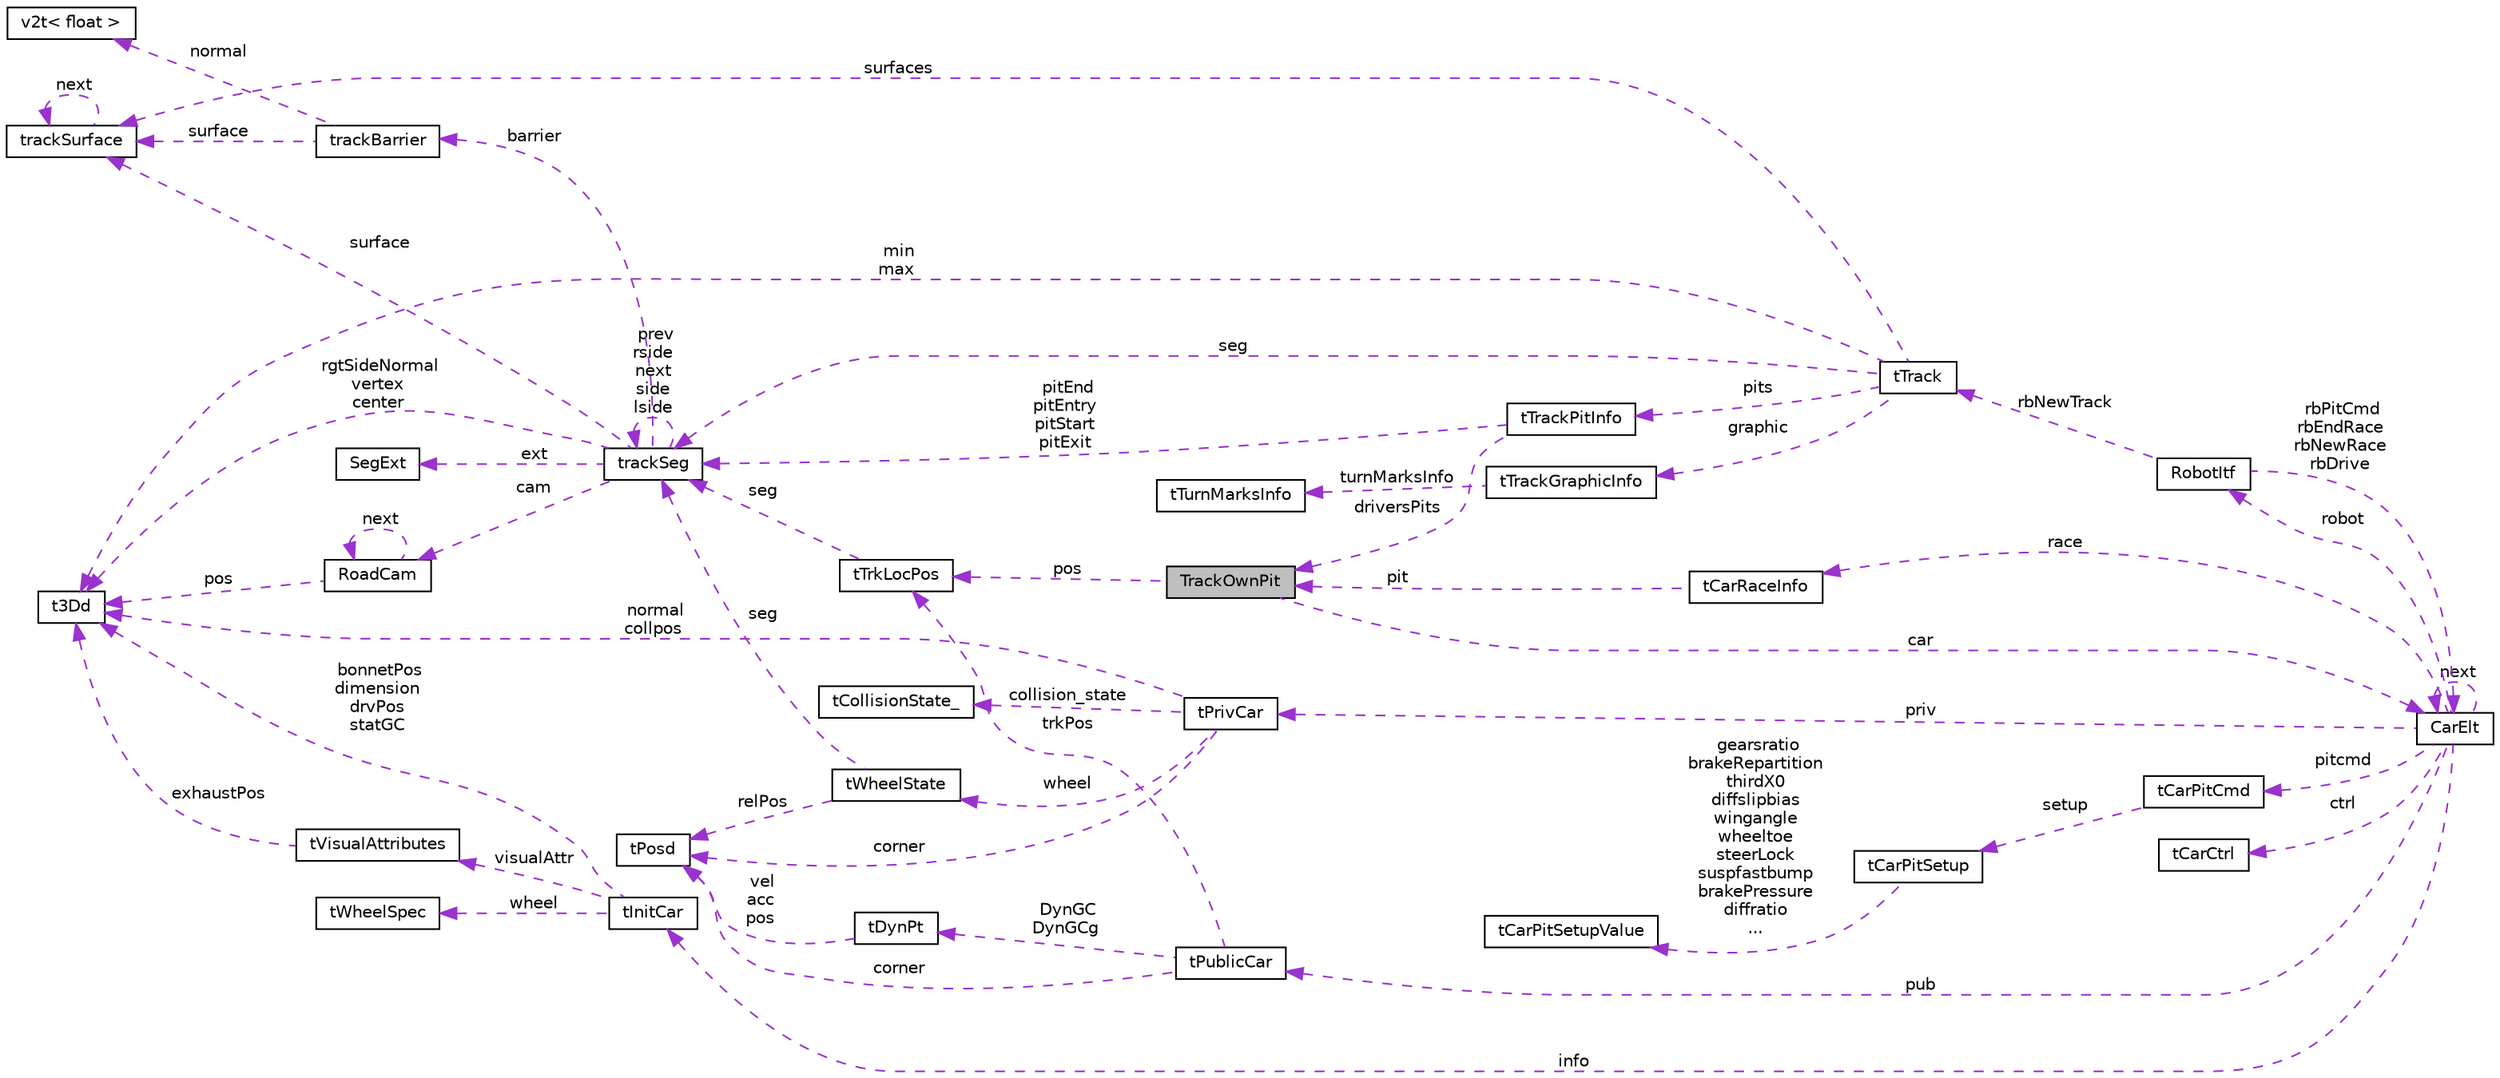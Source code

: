 digraph "TrackOwnPit"
{
  edge [fontname="Helvetica",fontsize="10",labelfontname="Helvetica",labelfontsize="10"];
  node [fontname="Helvetica",fontsize="10",shape=record];
  rankdir="LR";
  Node1 [label="TrackOwnPit",height=0.2,width=0.4,color="black", fillcolor="grey75", style="filled", fontcolor="black"];
  Node2 -> Node1 [dir="back",color="darkorchid3",fontsize="10",style="dashed",label=" pos" ,fontname="Helvetica"];
  Node2 [label="tTrkLocPos",height=0.2,width=0.4,color="black", fillcolor="white", style="filled",URL="$structt_trk_loc_pos.html",tooltip="Location on the track in local coordinates. "];
  Node3 -> Node2 [dir="back",color="darkorchid3",fontsize="10",style="dashed",label=" seg" ,fontname="Helvetica"];
  Node3 [label="trackSeg",height=0.2,width=0.4,color="black", fillcolor="white", style="filled",URL="$structtrack_seg.html",tooltip="Track segment (tTrackSeg) The segments can be straights (type TR_STR): (the track goes from the right..."];
  Node4 -> Node3 [dir="back",color="darkorchid3",fontsize="10",style="dashed",label=" rgtSideNormal\nvertex\ncenter" ,fontname="Helvetica"];
  Node4 [label="t3Dd",height=0.2,width=0.4,color="black", fillcolor="white", style="filled",URL="$structt3_dd.html",tooltip="3D point. "];
  Node5 -> Node3 [dir="back",color="darkorchid3",fontsize="10",style="dashed",label=" barrier" ,fontname="Helvetica"];
  Node5 [label="trackBarrier",height=0.2,width=0.4,color="black", fillcolor="white", style="filled",URL="$structtrack_barrier.html",tooltip="Barrier. "];
  Node6 -> Node5 [dir="back",color="darkorchid3",fontsize="10",style="dashed",label=" surface" ,fontname="Helvetica"];
  Node6 [label="trackSurface",height=0.2,width=0.4,color="black", fillcolor="white", style="filled",URL="$structtrack_surface.html",tooltip="Surface. "];
  Node6 -> Node6 [dir="back",color="darkorchid3",fontsize="10",style="dashed",label=" next" ,fontname="Helvetica"];
  Node7 -> Node5 [dir="back",color="darkorchid3",fontsize="10",style="dashed",label=" normal" ,fontname="Helvetica"];
  Node7 [label="v2t\< float \>",height=0.2,width=0.4,color="black", fillcolor="white", style="filled",URL="$classv2t.html"];
  Node6 -> Node3 [dir="back",color="darkorchid3",fontsize="10",style="dashed",label=" surface" ,fontname="Helvetica"];
  Node8 -> Node3 [dir="back",color="darkorchid3",fontsize="10",style="dashed",label=" cam" ,fontname="Helvetica"];
  Node8 [label="RoadCam",height=0.2,width=0.4,color="black", fillcolor="white", style="filled",URL="$struct_road_cam.html",tooltip="road camera "];
  Node4 -> Node8 [dir="back",color="darkorchid3",fontsize="10",style="dashed",label=" pos" ,fontname="Helvetica"];
  Node8 -> Node8 [dir="back",color="darkorchid3",fontsize="10",style="dashed",label=" next" ,fontname="Helvetica"];
  Node9 -> Node3 [dir="back",color="darkorchid3",fontsize="10",style="dashed",label=" ext" ,fontname="Helvetica"];
  Node9 [label="SegExt",height=0.2,width=0.4,color="black", fillcolor="white", style="filled",URL="$struct_seg_ext.html",tooltip="Extended track segment. "];
  Node3 -> Node3 [dir="back",color="darkorchid3",fontsize="10",style="dashed",label=" prev\nrside\nnext\nside\nlside" ,fontname="Helvetica"];
  Node10 -> Node1 [dir="back",color="darkorchid3",fontsize="10",style="dashed",label=" car" ,fontname="Helvetica"];
  Node10 [label="CarElt",height=0.2,width=0.4,color="black", fillcolor="white", style="filled",URL="$struct_car_elt.html",tooltip="Car structure (tCarElt). "];
  Node11 -> Node10 [dir="back",color="darkorchid3",fontsize="10",style="dashed",label=" robot" ,fontname="Helvetica"];
  Node11 [label="RobotItf",height=0.2,width=0.4,color="black", fillcolor="white", style="filled",URL="$struct_robot_itf.html",tooltip="Interface Structure for Robots. "];
  Node10 -> Node11 [dir="back",color="darkorchid3",fontsize="10",style="dashed",label=" rbPitCmd\nrbEndRace\nrbNewRace\nrbDrive" ,fontname="Helvetica"];
  Node12 -> Node11 [dir="back",color="darkorchid3",fontsize="10",style="dashed",label=" rbNewTrack" ,fontname="Helvetica"];
  Node12 [label="tTrack",height=0.2,width=0.4,color="black", fillcolor="white", style="filled",URL="$structt_track.html",tooltip="Track structure. "];
  Node4 -> Node12 [dir="back",color="darkorchid3",fontsize="10",style="dashed",label=" min\nmax" ,fontname="Helvetica"];
  Node6 -> Node12 [dir="back",color="darkorchid3",fontsize="10",style="dashed",label=" surfaces" ,fontname="Helvetica"];
  Node13 -> Node12 [dir="back",color="darkorchid3",fontsize="10",style="dashed",label=" pits" ,fontname="Helvetica"];
  Node13 [label="tTrackPitInfo",height=0.2,width=0.4,color="black", fillcolor="white", style="filled",URL="$structt_track_pit_info.html",tooltip="Pits Info Structure. "];
  Node1 -> Node13 [dir="back",color="darkorchid3",fontsize="10",style="dashed",label=" driversPits" ,fontname="Helvetica"];
  Node3 -> Node13 [dir="back",color="darkorchid3",fontsize="10",style="dashed",label=" pitEnd\npitEntry\npitStart\npitExit" ,fontname="Helvetica"];
  Node14 -> Node12 [dir="back",color="darkorchid3",fontsize="10",style="dashed",label=" graphic" ,fontname="Helvetica"];
  Node14 [label="tTrackGraphicInfo",height=0.2,width=0.4,color="black", fillcolor="white", style="filled",URL="$structt_track_graphic_info.html"];
  Node15 -> Node14 [dir="back",color="darkorchid3",fontsize="10",style="dashed",label=" turnMarksInfo" ,fontname="Helvetica"];
  Node15 [label="tTurnMarksInfo",height=0.2,width=0.4,color="black", fillcolor="white", style="filled",URL="$structt_turn_marks_info.html"];
  Node3 -> Node12 [dir="back",color="darkorchid3",fontsize="10",style="dashed",label=" seg" ,fontname="Helvetica"];
  Node16 -> Node10 [dir="back",color="darkorchid3",fontsize="10",style="dashed",label=" pitcmd" ,fontname="Helvetica"];
  Node16 [label="tCarPitCmd",height=0.2,width=0.4,color="black", fillcolor="white", style="filled",URL="$structt_car_pit_cmd.html",tooltip="Command issued by the car during pit stop. "];
  Node17 -> Node16 [dir="back",color="darkorchid3",fontsize="10",style="dashed",label=" setup" ,fontname="Helvetica"];
  Node17 [label="tCarPitSetup",height=0.2,width=0.4,color="black", fillcolor="white", style="filled",URL="$structt_car_pit_setup.html"];
  Node18 -> Node17 [dir="back",color="darkorchid3",fontsize="10",style="dashed",label=" gearsratio\nbrakeRepartition\nthirdX0\ndiffslipbias\nwingangle\nwheeltoe\nsteerLock\nsuspfastbump\nbrakePressure\ndiffratio\n..." ,fontname="Helvetica"];
  Node18 [label="tCarPitSetupValue",height=0.2,width=0.4,color="black", fillcolor="white", style="filled",URL="$structt_car_pit_setup_value.html"];
  Node19 -> Node10 [dir="back",color="darkorchid3",fontsize="10",style="dashed",label=" info" ,fontname="Helvetica"];
  Node19 [label="tInitCar",height=0.2,width=0.4,color="black", fillcolor="white", style="filled",URL="$structt_init_car.html",tooltip="Static Public info. "];
  Node4 -> Node19 [dir="back",color="darkorchid3",fontsize="10",style="dashed",label=" bonnetPos\ndimension\ndrvPos\nstatGC" ,fontname="Helvetica"];
  Node20 -> Node19 [dir="back",color="darkorchid3",fontsize="10",style="dashed",label=" visualAttr" ,fontname="Helvetica"];
  Node20 [label="tVisualAttributes",height=0.2,width=0.4,color="black", fillcolor="white", style="filled",URL="$structt_visual_attributes.html",tooltip="Static visual attributes. "];
  Node4 -> Node20 [dir="back",color="darkorchid3",fontsize="10",style="dashed",label=" exhaustPos" ,fontname="Helvetica"];
  Node21 -> Node19 [dir="back",color="darkorchid3",fontsize="10",style="dashed",label=" wheel" ,fontname="Helvetica"];
  Node21 [label="tWheelSpec",height=0.2,width=0.4,color="black", fillcolor="white", style="filled",URL="$structt_wheel_spec.html",tooltip="Wheels Specifications. "];
  Node22 -> Node10 [dir="back",color="darkorchid3",fontsize="10",style="dashed",label=" priv" ,fontname="Helvetica"];
  Node22 [label="tPrivCar",height=0.2,width=0.4,color="black", fillcolor="white", style="filled",URL="$structt_priv_car.html",tooltip="Data known only by the driver. "];
  Node4 -> Node22 [dir="back",color="darkorchid3",fontsize="10",style="dashed",label=" normal\ncollpos" ,fontname="Helvetica"];
  Node23 -> Node22 [dir="back",color="darkorchid3",fontsize="10",style="dashed",label=" collision_state" ,fontname="Helvetica"];
  Node23 [label="tCollisionState_",height=0.2,width=0.4,color="black", fillcolor="white", style="filled",URL="$structt_collision_state__.html"];
  Node24 -> Node22 [dir="back",color="darkorchid3",fontsize="10",style="dashed",label=" wheel" ,fontname="Helvetica"];
  Node24 [label="tWheelState",height=0.2,width=0.4,color="black", fillcolor="white", style="filled",URL="$structt_wheel_state.html",tooltip="Dynamic wheel information. "];
  Node25 -> Node24 [dir="back",color="darkorchid3",fontsize="10",style="dashed",label=" relPos" ,fontname="Helvetica"];
  Node25 [label="tPosd",height=0.2,width=0.4,color="black", fillcolor="white", style="filled",URL="$structt_posd.html",tooltip="6 DOF position. "];
  Node3 -> Node24 [dir="back",color="darkorchid3",fontsize="10",style="dashed",label=" seg" ,fontname="Helvetica"];
  Node25 -> Node22 [dir="back",color="darkorchid3",fontsize="10",style="dashed",label=" corner" ,fontname="Helvetica"];
  Node26 -> Node10 [dir="back",color="darkorchid3",fontsize="10",style="dashed",label=" ctrl" ,fontname="Helvetica"];
  Node26 [label="tCarCtrl",height=0.2,width=0.4,color="black", fillcolor="white", style="filled",URL="$structt_car_ctrl.html",tooltip="Info returned by driver during the race. "];
  Node27 -> Node10 [dir="back",color="darkorchid3",fontsize="10",style="dashed",label=" race" ,fontname="Helvetica"];
  Node27 [label="tCarRaceInfo",height=0.2,width=0.4,color="black", fillcolor="white", style="filled",URL="$structt_car_race_info.html",tooltip="Race Administrative info. "];
  Node1 -> Node27 [dir="back",color="darkorchid3",fontsize="10",style="dashed",label=" pit" ,fontname="Helvetica"];
  Node10 -> Node10 [dir="back",color="darkorchid3",fontsize="10",style="dashed",label=" next" ,fontname="Helvetica"];
  Node28 -> Node10 [dir="back",color="darkorchid3",fontsize="10",style="dashed",label=" pub" ,fontname="Helvetica"];
  Node28 [label="tPublicCar",height=0.2,width=0.4,color="black", fillcolor="white", style="filled",URL="$structt_public_car.html",tooltip="Public info on the cars. "];
  Node2 -> Node28 [dir="back",color="darkorchid3",fontsize="10",style="dashed",label=" trkPos" ,fontname="Helvetica"];
  Node29 -> Node28 [dir="back",color="darkorchid3",fontsize="10",style="dashed",label=" DynGC\nDynGCg" ,fontname="Helvetica"];
  Node29 [label="tDynPt",height=0.2,width=0.4,color="black", fillcolor="white", style="filled",URL="$structt_dyn_pt.html",tooltip="Dynamic point structure. "];
  Node25 -> Node29 [dir="back",color="darkorchid3",fontsize="10",style="dashed",label=" vel\nacc\npos" ,fontname="Helvetica"];
  Node25 -> Node28 [dir="back",color="darkorchid3",fontsize="10",style="dashed",label=" corner" ,fontname="Helvetica"];
}
